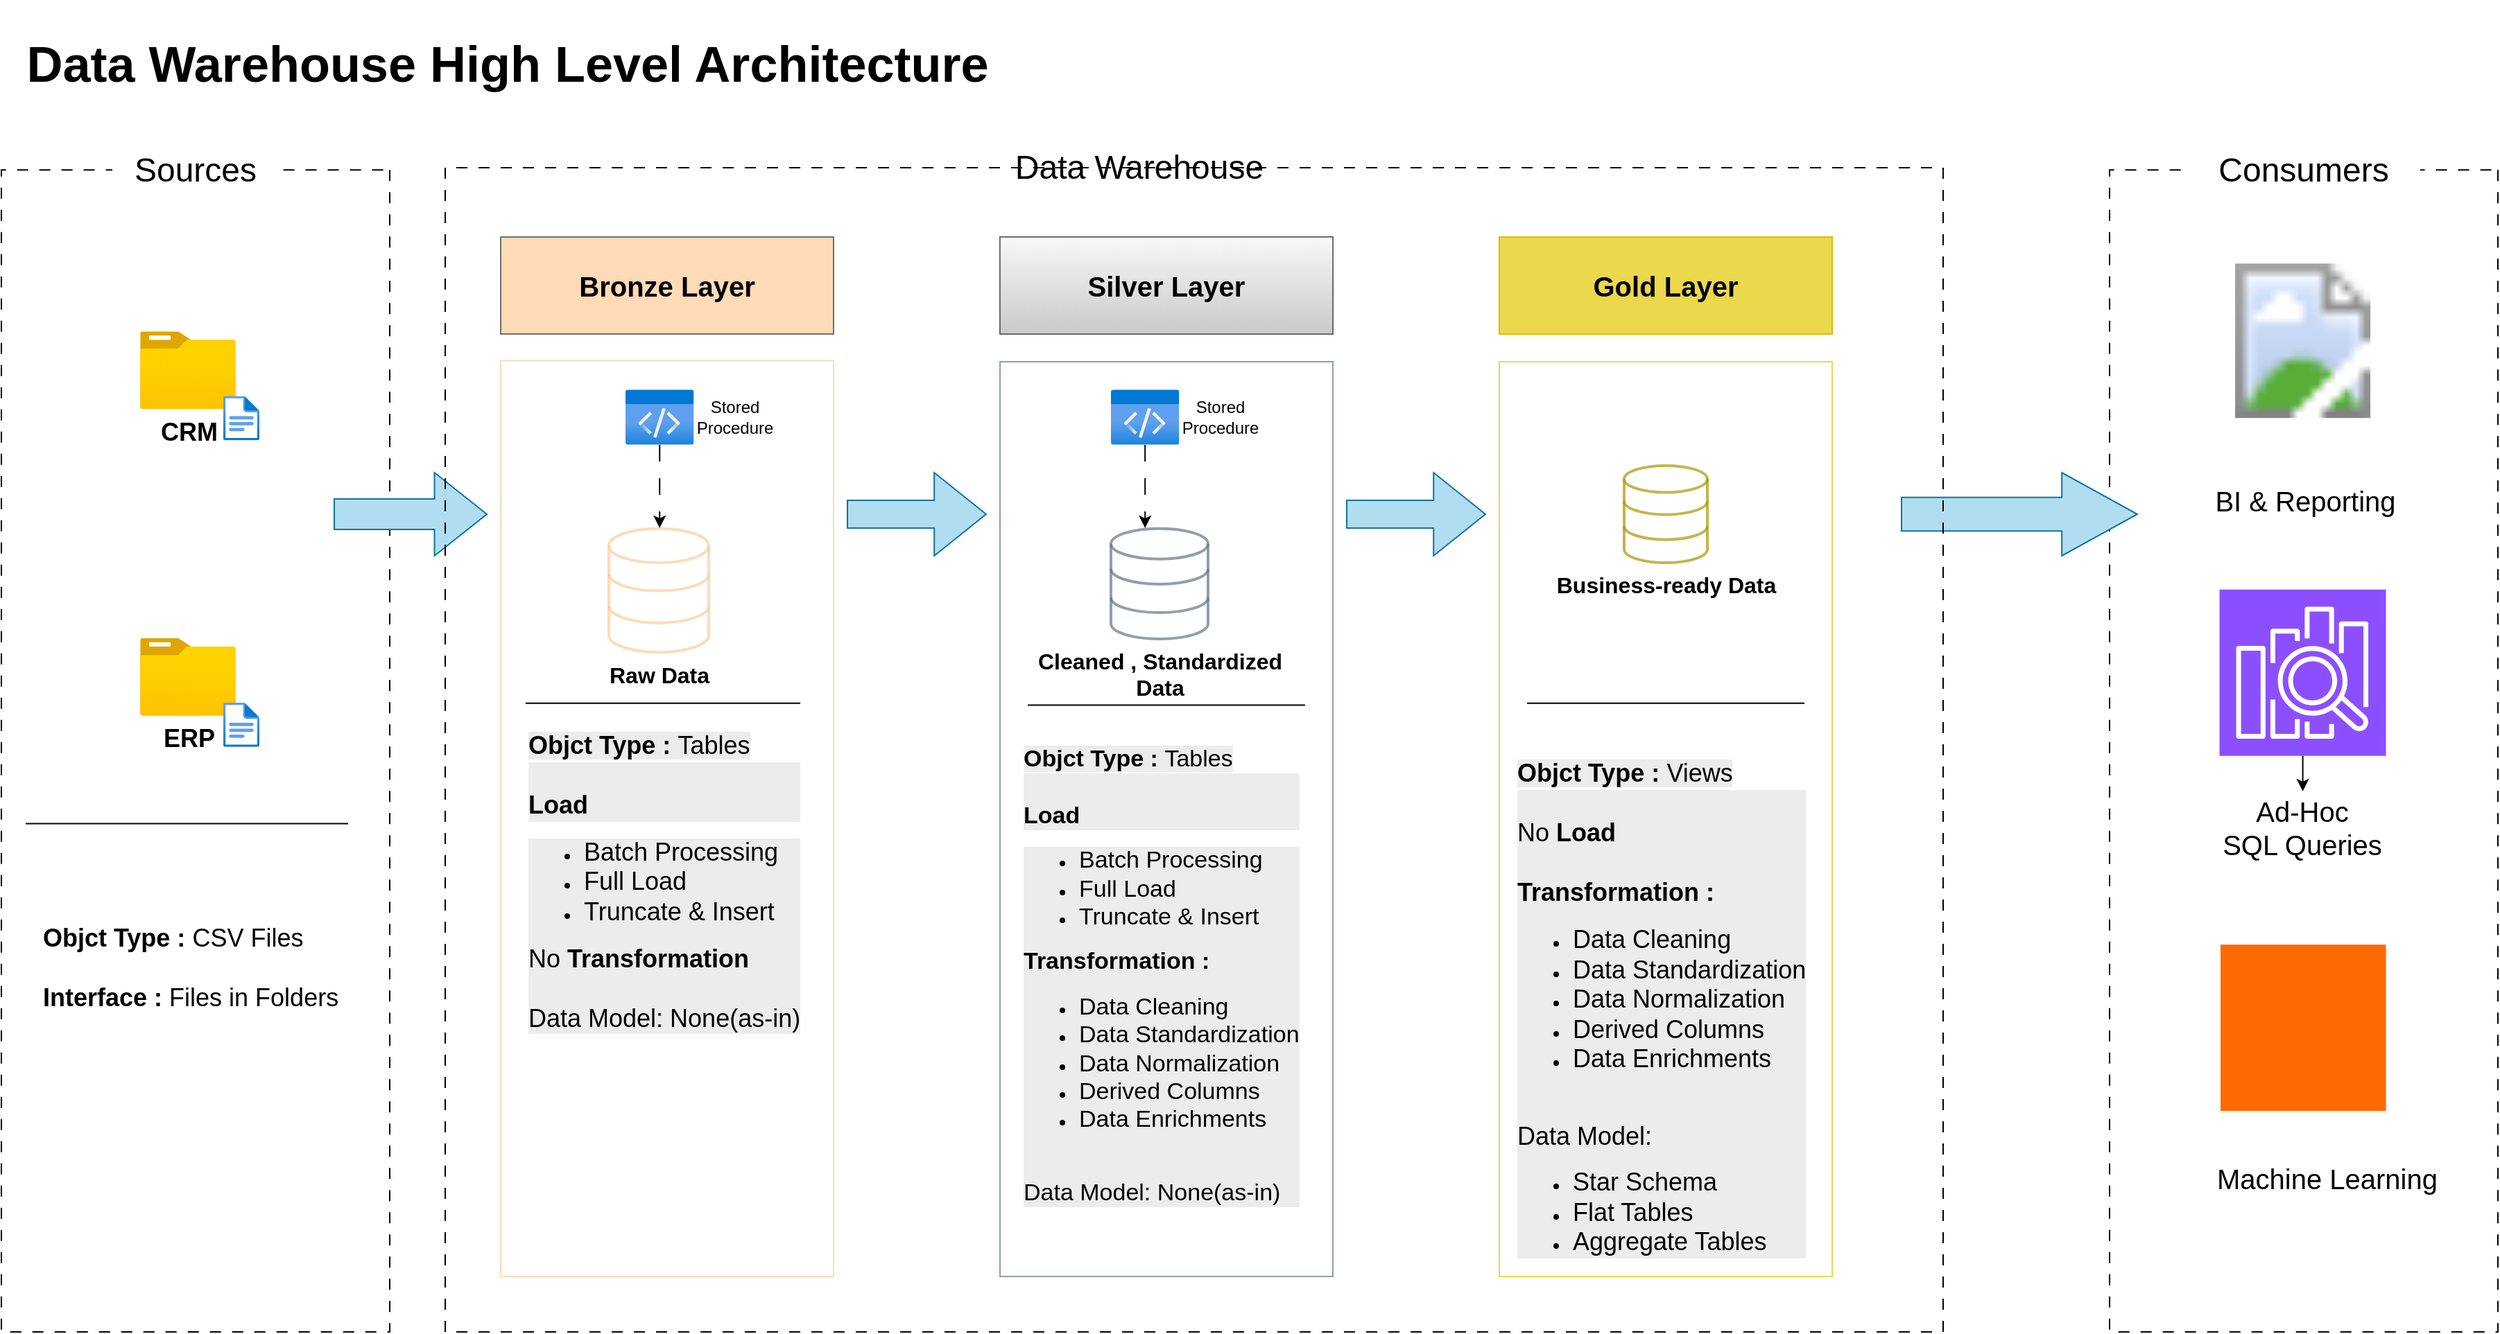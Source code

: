 <mxfile version="28.1.2">
  <diagram name="Page-1" id="oHV7pPJLthD0lcwlKdYg">
    <mxGraphModel dx="3526" dy="5168" grid="1" gridSize="10" guides="1" tooltips="1" connect="1" arrows="1" fold="1" page="1" pageScale="1" pageWidth="850" pageHeight="1100" math="0" shadow="0">
      <root>
        <mxCell id="0" />
        <mxCell id="1" parent="0" />
        <mxCell id="YCqD-SZ8sVE3hZoCr7oi-2" value="&lt;h1&gt;Data Warehouse High Level Architecture&lt;/h1&gt;" style="text;html=1;align=center;verticalAlign=middle;whiteSpace=wrap;rounded=0;fontSize=18;labelBackgroundColor=none;" parent="1" vertex="1">
          <mxGeometry x="-800" y="-2170" width="730" height="30" as="geometry" />
        </mxCell>
        <mxCell id="YCqD-SZ8sVE3hZoCr7oi-8" value="&lt;font style=&quot;font-size: 24px;&quot;&gt;Data Warehouse&lt;/font&gt;" style="rounded=0;whiteSpace=wrap;html=1;labelBackgroundColor=none;fillColor=default;strokeColor=none;" parent="1" vertex="1">
          <mxGeometry x="-82.5" y="-2110" width="205" height="60" as="geometry" />
        </mxCell>
        <mxCell id="LmErtc8rB7cBHnzgUZRH-41" value="" style="group" vertex="1" connectable="0" parent="1">
          <mxGeometry x="-800" y="-2090" width="1800" height="850" as="geometry" />
        </mxCell>
        <mxCell id="LmErtc8rB7cBHnzgUZRH-10" value="" style="group;movable=0;resizable=0;rotatable=0;deletable=0;editable=0;locked=1;connectable=0;" vertex="1" connectable="0" parent="LmErtc8rB7cBHnzgUZRH-41">
          <mxGeometry x="1520" width="280" height="850" as="geometry" />
        </mxCell>
        <mxCell id="YCqD-SZ8sVE3hZoCr7oi-9" value="" style="rounded=0;whiteSpace=wrap;html=1;direction=south;fillColor=none;dashed=1;dashPattern=8 8;labelBackgroundColor=none;movable=0;resizable=0;rotatable=0;deletable=0;editable=0;locked=1;connectable=0;" parent="LmErtc8rB7cBHnzgUZRH-10" vertex="1">
          <mxGeometry y="11.644" width="280" height="838.356" as="geometry" />
        </mxCell>
        <mxCell id="YCqD-SZ8sVE3hZoCr7oi-10" value="&lt;font style=&quot;font-size: 24px;&quot;&gt;Consumers&lt;/font&gt;" style="rounded=0;whiteSpace=wrap;html=1;labelBackgroundColor=none;fillColor=default;strokeColor=none;movable=0;resizable=0;rotatable=0;deletable=0;editable=0;locked=1;connectable=0;" parent="LmErtc8rB7cBHnzgUZRH-10" vertex="1">
          <mxGeometry x="56" width="168" height="23.288" as="geometry" />
        </mxCell>
        <mxCell id="LmErtc8rB7cBHnzgUZRH-16" value="" style="image;aspect=fixed;html=1;points=[];align=center;fontSize=12;image=img/lib/azure2/power_platform/PowerBI.svg;movable=0;resizable=0;rotatable=0;deletable=0;editable=0;locked=1;connectable=0;" vertex="1" parent="LmErtc8rB7cBHnzgUZRH-10">
          <mxGeometry x="90.53" y="69.863" width="97.5" height="130" as="geometry" />
        </mxCell>
        <mxCell id="LmErtc8rB7cBHnzgUZRH-29" value="" style="edgeStyle=orthogonalEdgeStyle;rounded=0;orthogonalLoop=1;jettySize=auto;html=1;movable=0;resizable=0;rotatable=0;deletable=0;editable=0;locked=1;connectable=0;" edge="1" parent="LmErtc8rB7cBHnzgUZRH-10" source="LmErtc8rB7cBHnzgUZRH-17" target="LmErtc8rB7cBHnzgUZRH-27">
          <mxGeometry relative="1" as="geometry" />
        </mxCell>
        <mxCell id="LmErtc8rB7cBHnzgUZRH-17" value="" style="sketch=0;points=[[0,0,0],[0.25,0,0],[0.5,0,0],[0.75,0,0],[1,0,0],[0,1,0],[0.25,1,0],[0.5,1,0],[0.75,1,0],[1,1,0],[0,0.25,0],[0,0.5,0],[0,0.75,0],[1,0.25,0],[1,0.5,0],[1,0.75,0]];outlineConnect=0;fontColor=#232F3E;fillColor=#8C4FFF;strokeColor=#ffffff;dashed=0;verticalLabelPosition=bottom;verticalAlign=top;align=center;html=1;fontSize=12;fontStyle=0;aspect=fixed;shape=mxgraph.aws4.resourceIcon;resIcon=mxgraph.aws4.elasticsearch_service;movable=0;resizable=0;rotatable=0;deletable=0;editable=0;locked=1;connectable=0;" vertex="1" parent="LmErtc8rB7cBHnzgUZRH-10">
          <mxGeometry x="79.28" y="314.384" width="120" height="120" as="geometry" />
        </mxCell>
        <mxCell id="LmErtc8rB7cBHnzgUZRH-18" value="" style="points=[];aspect=fixed;html=1;align=center;shadow=0;dashed=0;fillColor=#FF6A00;strokeColor=none;shape=mxgraph.alibaba_cloud.machine_learning;movable=0;resizable=0;rotatable=0;deletable=0;editable=0;locked=1;connectable=0;" vertex="1" parent="LmErtc8rB7cBHnzgUZRH-10">
          <mxGeometry x="80" y="570.548" width="119.28" height="120" as="geometry" />
        </mxCell>
        <mxCell id="LmErtc8rB7cBHnzgUZRH-19" value="&lt;font style=&quot;font-size: 20px;&quot;&gt;BI &amp;amp; Reporting&amp;nbsp;&lt;/font&gt;" style="text;html=1;align=center;verticalAlign=middle;whiteSpace=wrap;rounded=0;movable=0;resizable=0;rotatable=0;deletable=0;editable=0;locked=1;connectable=0;" vertex="1" parent="LmErtc8rB7cBHnzgUZRH-10">
          <mxGeometry x="64" y="232.877" width="160" height="34.932" as="geometry" />
        </mxCell>
        <mxCell id="LmErtc8rB7cBHnzgUZRH-27" value="&lt;font style=&quot;font-size: 20px;&quot;&gt;Ad-Hoc&lt;/font&gt;&lt;div&gt;&lt;font style=&quot;font-size: 20px;&quot;&gt;SQL Queries&lt;/font&gt;&lt;/div&gt;" style="text;html=1;align=center;verticalAlign=middle;whiteSpace=wrap;rounded=0;movable=0;resizable=0;rotatable=0;deletable=0;editable=0;locked=1;connectable=0;" vertex="1" parent="LmErtc8rB7cBHnzgUZRH-10">
          <mxGeometry x="59.28" y="459.932" width="160" height="52.397" as="geometry" />
        </mxCell>
        <mxCell id="LmErtc8rB7cBHnzgUZRH-28" value="&lt;font style=&quot;font-size: 20px;&quot;&gt;Machine Learning&lt;/font&gt;" style="text;html=1;align=center;verticalAlign=middle;whiteSpace=wrap;rounded=0;movable=0;resizable=0;rotatable=0;deletable=0;editable=0;locked=1;connectable=0;" vertex="1" parent="LmErtc8rB7cBHnzgUZRH-10">
          <mxGeometry x="64" y="721.918" width="186" height="34.932" as="geometry" />
        </mxCell>
        <mxCell id="LmErtc8rB7cBHnzgUZRH-11" value="" style="group;movable=1;resizable=1;rotatable=1;deletable=1;editable=1;locked=0;connectable=1;" vertex="1" connectable="0" parent="LmErtc8rB7cBHnzgUZRH-41">
          <mxGeometry width="280" height="850" as="geometry" />
        </mxCell>
        <mxCell id="YCqD-SZ8sVE3hZoCr7oi-4" value="" style="rounded=0;whiteSpace=wrap;html=1;direction=south;fillColor=none;dashed=1;dashPattern=8 8;labelBackgroundColor=none;glass=0;movable=0;resizable=0;rotatable=0;deletable=0;editable=0;locked=1;connectable=0;" parent="LmErtc8rB7cBHnzgUZRH-11" vertex="1">
          <mxGeometry y="11.644" width="280" height="838.356" as="geometry" />
        </mxCell>
        <mxCell id="YCqD-SZ8sVE3hZoCr7oi-5" value="&lt;font style=&quot;font-size: 24px;&quot;&gt;Sources&lt;/font&gt;" style="rounded=0;whiteSpace=wrap;html=1;labelBackgroundColor=none;fillColor=default;strokeColor=none;" parent="LmErtc8rB7cBHnzgUZRH-11" vertex="1">
          <mxGeometry x="80" width="120" height="23.288" as="geometry" />
        </mxCell>
        <mxCell id="YCqD-SZ8sVE3hZoCr7oi-28" value="" style="group" parent="LmErtc8rB7cBHnzgUZRH-11" vertex="1" connectable="0">
          <mxGeometry x="100" y="128.082" width="73" height="83.882" as="geometry" />
        </mxCell>
        <mxCell id="YCqD-SZ8sVE3hZoCr7oi-26" value="&lt;b&gt;&lt;font style=&quot;font-size: 18px;&quot;&gt;CRM&lt;/font&gt;&lt;/b&gt;" style="image;aspect=fixed;html=1;points=[];align=center;fontSize=12;image=img/lib/azure2/general/Folder_Blank.svg;" parent="YCqD-SZ8sVE3hZoCr7oi-28" vertex="1">
          <mxGeometry width="69" height="56.0" as="geometry" />
        </mxCell>
        <mxCell id="YCqD-SZ8sVE3hZoCr7oi-27" value="" style="image;aspect=fixed;html=1;points=[];align=center;fontSize=12;image=img/lib/azure2/general/File.svg;" parent="YCqD-SZ8sVE3hZoCr7oi-28" vertex="1">
          <mxGeometry x="60" y="46.575" width="26" height="32.04" as="geometry" />
        </mxCell>
        <mxCell id="YCqD-SZ8sVE3hZoCr7oi-31" value="" style="group" parent="LmErtc8rB7cBHnzgUZRH-11" vertex="1" connectable="0">
          <mxGeometry x="100" y="349.315" width="73" height="83.882" as="geometry" />
        </mxCell>
        <mxCell id="YCqD-SZ8sVE3hZoCr7oi-32" value="&lt;b&gt;&lt;font style=&quot;font-size: 18px;&quot;&gt;ERP&lt;/font&gt;&lt;/b&gt;" style="image;aspect=fixed;html=1;points=[];align=center;fontSize=12;image=img/lib/azure2/general/Folder_Blank.svg;" parent="YCqD-SZ8sVE3hZoCr7oi-31" vertex="1">
          <mxGeometry width="69" height="56.0" as="geometry" />
        </mxCell>
        <mxCell id="YCqD-SZ8sVE3hZoCr7oi-33" value="" style="image;aspect=fixed;html=1;points=[];align=center;fontSize=12;image=img/lib/azure2/general/File.svg;" parent="YCqD-SZ8sVE3hZoCr7oi-31" vertex="1">
          <mxGeometry x="60" y="46.575" width="26" height="32.04" as="geometry" />
        </mxCell>
        <mxCell id="YCqD-SZ8sVE3hZoCr7oi-37" value="&lt;font style=&quot;font-size: 18px;&quot;&gt;&lt;b style=&quot;&quot;&gt;Objct Type :&lt;/b&gt;&amp;nbsp;CSV Files&lt;/font&gt;&lt;div&gt;&lt;font style=&quot;font-size: 18px;&quot;&gt;&lt;br&gt;&lt;/font&gt;&lt;/div&gt;&lt;div&gt;&lt;font style=&quot;font-size: 18px;&quot;&gt;&lt;b style=&quot;&quot;&gt;Interface :&lt;/b&gt;&amp;nbsp;Files in Folders&lt;/font&gt;&lt;/div&gt;" style="text;html=1;align=left;verticalAlign=middle;whiteSpace=wrap;rounded=0;" parent="LmErtc8rB7cBHnzgUZRH-11" vertex="1">
          <mxGeometry x="27.5" y="523.973" width="225" height="128.082" as="geometry" />
        </mxCell>
        <mxCell id="YCqD-SZ8sVE3hZoCr7oi-61" value="" style="line;strokeWidth=1;rotatable=0;dashed=0;labelPosition=right;align=left;verticalAlign=middle;spacingTop=0;spacingLeft=6;points=[];portConstraint=eastwest;" parent="LmErtc8rB7cBHnzgUZRH-11" vertex="1">
          <mxGeometry x="17.5" y="477.397" width="232.5" height="11.644" as="geometry" />
        </mxCell>
        <mxCell id="LmErtc8rB7cBHnzgUZRH-13" value="" style="shape=singleArrow;whiteSpace=wrap;html=1;fillColor=#b1ddf0;strokeColor=#10739e;arrowWidth=0.403;arrowSize=0.32;" vertex="1" parent="LmErtc8rB7cBHnzgUZRH-41">
          <mxGeometry x="1370" y="230" width="170" height="60" as="geometry" />
        </mxCell>
        <mxCell id="YCqD-SZ8sVE3hZoCr7oi-54" value="" style="shape=singleArrow;whiteSpace=wrap;html=1;fillColor=#b1ddf0;strokeColor=#10739e;arrowWidth=0.367;arrowSize=0.343;" parent="LmErtc8rB7cBHnzgUZRH-41" vertex="1">
          <mxGeometry x="240" y="230" width="110" height="60" as="geometry" />
        </mxCell>
        <mxCell id="LmErtc8rB7cBHnzgUZRH-40" value="" style="group;movable=0;resizable=0;rotatable=0;deletable=0;editable=0;locked=1;connectable=0;" vertex="1" connectable="0" parent="LmErtc8rB7cBHnzgUZRH-41">
          <mxGeometry x="320" y="10" width="1080" height="840" as="geometry" />
        </mxCell>
        <mxCell id="YCqD-SZ8sVE3hZoCr7oi-7" value="" style="rounded=0;whiteSpace=wrap;html=1;direction=south;fillColor=none;dashed=1;dashPattern=8 8;labelBackgroundColor=none;" parent="LmErtc8rB7cBHnzgUZRH-40" vertex="1">
          <mxGeometry width="1080" height="840" as="geometry" />
        </mxCell>
        <mxCell id="YCqD-SZ8sVE3hZoCr7oi-13" value="" style="rounded=0;whiteSpace=wrap;html=1;fillColor=none;strokeColor=#FFCC99;opacity=70;" parent="LmErtc8rB7cBHnzgUZRH-40" vertex="1">
          <mxGeometry x="40" y="139.22" width="240" height="660.78" as="geometry" />
        </mxCell>
        <mxCell id="YCqD-SZ8sVE3hZoCr7oi-25" value="" style="rounded=0;whiteSpace=wrap;html=1;fillColor=none;strokeColor=#647687;opacity=70;" parent="LmErtc8rB7cBHnzgUZRH-40" vertex="1">
          <mxGeometry x="400" y="140" width="240" height="660" as="geometry" />
        </mxCell>
        <mxCell id="YCqD-SZ8sVE3hZoCr7oi-20" value="" style="group;fillColor=none;fontColor=#000000;strokeColor=#B09500;container=0;" parent="LmErtc8rB7cBHnzgUZRH-40" vertex="1" connectable="0">
          <mxGeometry x="760" y="50" width="240" height="70" as="geometry" />
        </mxCell>
        <mxCell id="YCqD-SZ8sVE3hZoCr7oi-23" value="" style="group;fillColor=none;fontColor=#ffffff;strokeColor=#314354;container=0;" parent="LmErtc8rB7cBHnzgUZRH-40" vertex="1" connectable="0">
          <mxGeometry x="400" y="50" width="240" height="70" as="geometry" />
        </mxCell>
        <mxCell id="YCqD-SZ8sVE3hZoCr7oi-21" value="&lt;font style=&quot;font-size: 20px;&quot;&gt;&lt;b&gt;Gold Layer&lt;/b&gt;&lt;/font&gt;" style="rounded=0;whiteSpace=wrap;html=1;fillColor=#E3C800;strokeColor=#E3C800;opacity=70;fontColor=#000000;" parent="LmErtc8rB7cBHnzgUZRH-40" vertex="1">
          <mxGeometry x="760" y="50" width="240" height="70" as="geometry" />
        </mxCell>
        <mxCell id="YCqD-SZ8sVE3hZoCr7oi-22" value="" style="rounded=0;whiteSpace=wrap;html=1;fillColor=none;strokeColor=#E3C800;opacity=70;" parent="LmErtc8rB7cBHnzgUZRH-40" vertex="1">
          <mxGeometry x="760" y="140" width="240" height="660" as="geometry" />
        </mxCell>
        <mxCell id="YCqD-SZ8sVE3hZoCr7oi-39" value="&lt;b&gt;&lt;font style=&quot;font-size: 16px;&quot;&gt;Business-ready Data&lt;/font&gt;&lt;/b&gt;" style="html=1;verticalLabelPosition=bottom;align=center;labelBackgroundColor=#ffffff;verticalAlign=top;strokeWidth=2;strokeColor=#B09500;shadow=0;dashed=0;shape=mxgraph.ios7.icons.data;opacity=70;fillColor=none;fontColor=#000000;" parent="LmErtc8rB7cBHnzgUZRH-40" vertex="1">
          <mxGeometry x="850" y="215" width="60" height="70" as="geometry" />
        </mxCell>
        <mxCell id="YCqD-SZ8sVE3hZoCr7oi-40" value="&lt;b&gt;&lt;font style=&quot;font-size: 16px;&quot;&gt;Cleaned , Standardized&lt;/font&gt;&lt;/b&gt;&lt;div&gt;&lt;b&gt;&lt;font style=&quot;font-size: 16px;&quot;&gt;Data&lt;/font&gt;&lt;/b&gt;&lt;/div&gt;" style="html=1;verticalLabelPosition=bottom;align=center;labelBackgroundColor=#ffffff;verticalAlign=top;strokeWidth=2;strokeColor=#647687;shadow=0;dashed=0;shape=mxgraph.ios7.icons.data;opacity=70;" parent="LmErtc8rB7cBHnzgUZRH-40" vertex="1">
          <mxGeometry x="480" y="260.39" width="70" height="79.61" as="geometry" />
        </mxCell>
        <mxCell id="YCqD-SZ8sVE3hZoCr7oi-56" value="" style="shape=singleArrow;whiteSpace=wrap;html=1;fillColor=#b1ddf0;strokeColor=#10739e;arrowWidth=0.332;arrowSize=0.374;" parent="LmErtc8rB7cBHnzgUZRH-40" vertex="1">
          <mxGeometry x="650" y="220" width="100" height="60" as="geometry" />
        </mxCell>
        <mxCell id="YCqD-SZ8sVE3hZoCr7oi-63" value="" style="line;strokeWidth=1;rotatable=0;dashed=0;labelPosition=right;align=left;verticalAlign=middle;spacingTop=0;spacingLeft=6;points=[];portConstraint=eastwest;" parent="LmErtc8rB7cBHnzgUZRH-40" vertex="1">
          <mxGeometry x="420" y="382.74" width="200" height="10" as="geometry" />
        </mxCell>
        <mxCell id="LmErtc8rB7cBHnzgUZRH-1" value="" style="line;strokeWidth=1;rotatable=0;dashed=0;labelPosition=right;align=left;verticalAlign=middle;spacingTop=0;spacingLeft=6;points=[];portConstraint=eastwest;" vertex="1" parent="LmErtc8rB7cBHnzgUZRH-40">
          <mxGeometry x="780" y="381.37" width="200" height="10" as="geometry" />
        </mxCell>
        <mxCell id="LmErtc8rB7cBHnzgUZRH-5" value="&lt;font style=&quot;font-size: 17px;&quot;&gt;&lt;b style=&quot;forced-color-adjust: none; color: rgb(0, 0, 0); font-family: Helvetica; font-style: normal; font-variant-ligatures: normal; font-variant-caps: normal; letter-spacing: normal; orphans: 2; text-align: left; text-indent: 0px; text-transform: none; widows: 2; word-spacing: 0px; -webkit-text-stroke-width: 0px; white-space: normal; background-color: rgb(236, 236, 236); text-decoration-thickness: initial; text-decoration-style: initial; text-decoration-color: initial;&quot;&gt;Objct Type :&lt;/b&gt;&lt;span style=&quot;color: rgb(0, 0, 0); font-family: Helvetica; font-style: normal; font-variant-ligatures: normal; font-variant-caps: normal; font-weight: 400; letter-spacing: normal; orphans: 2; text-align: left; text-indent: 0px; text-transform: none; widows: 2; word-spacing: 0px; -webkit-text-stroke-width: 0px; white-space: normal; background-color: rgb(236, 236, 236); text-decoration-thickness: initial; text-decoration-style: initial; text-decoration-color: initial; float: none; display: inline !important;&quot;&gt;&lt;span&gt;&amp;nbsp;&lt;/span&gt;Tables&lt;/span&gt;&lt;/font&gt;&lt;div style=&quot;forced-color-adjust: none; color: rgb(0, 0, 0); font-family: Helvetica; font-style: normal; font-variant-ligatures: normal; font-variant-caps: normal; font-weight: 400; letter-spacing: normal; orphans: 2; text-align: left; text-indent: 0px; text-transform: none; widows: 2; word-spacing: 0px; -webkit-text-stroke-width: 0px; white-space: normal; background-color: rgb(236, 236, 236); text-decoration-thickness: initial; text-decoration-style: initial; text-decoration-color: initial;&quot;&gt;&lt;font style=&quot;font-size: 17px;&quot;&gt;&lt;br style=&quot;forced-color-adjust: none;&quot;&gt;&lt;/font&gt;&lt;/div&gt;&lt;div style=&quot;forced-color-adjust: none; color: rgb(0, 0, 0); font-family: Helvetica; font-style: normal; font-variant-ligatures: normal; font-variant-caps: normal; letter-spacing: normal; orphans: 2; text-align: left; text-indent: 0px; text-transform: none; widows: 2; word-spacing: 0px; -webkit-text-stroke-width: 0px; white-space: normal; background-color: rgb(236, 236, 236); text-decoration-thickness: initial; text-decoration-style: initial; text-decoration-color: initial;&quot;&gt;&lt;b&gt;&lt;font style=&quot;font-size: 17px;&quot;&gt;Load&lt;/font&gt;&lt;/b&gt;&lt;/div&gt;&lt;div style=&quot;forced-color-adjust: none; color: rgb(0, 0, 0); font-family: Helvetica; font-style: normal; font-variant-ligatures: normal; font-variant-caps: normal; letter-spacing: normal; orphans: 2; text-align: left; text-indent: 0px; text-transform: none; widows: 2; word-spacing: 0px; -webkit-text-stroke-width: 0px; white-space: normal; background-color: rgb(236, 236, 236); text-decoration-thickness: initial; text-decoration-style: initial; text-decoration-color: initial;&quot;&gt;&lt;ul style=&quot;&quot;&gt;&lt;li style=&quot;&quot;&gt;&lt;font style=&quot;font-size: 17px;&quot;&gt;Batch Processing&lt;/font&gt;&lt;/li&gt;&lt;li style=&quot;&quot;&gt;&lt;font style=&quot;font-size: 17px;&quot;&gt;Full Load&lt;/font&gt;&lt;/li&gt;&lt;li style=&quot;&quot;&gt;&lt;font style=&quot;font-size: 17px;&quot;&gt;Truncate &amp;amp; Insert&lt;/font&gt;&lt;/li&gt;&lt;/ul&gt;&lt;div&gt;&lt;b&gt;&lt;font style=&quot;font-size: 17px;&quot;&gt;Transformation :&lt;/font&gt;&lt;/b&gt;&lt;/div&gt;&lt;div&gt;&lt;ul&gt;&lt;li&gt;&lt;font style=&quot;font-size: 17px;&quot;&gt;Data Cleaning&lt;/font&gt;&lt;/li&gt;&lt;li&gt;&lt;font style=&quot;font-size: 17px;&quot;&gt;Data Standardization&lt;/font&gt;&lt;/li&gt;&lt;li&gt;&lt;font style=&quot;font-size: 17px;&quot;&gt;Data Normalization&lt;/font&gt;&lt;/li&gt;&lt;li&gt;&lt;font style=&quot;font-size: 17px;&quot;&gt;Derived Columns&lt;/font&gt;&lt;/li&gt;&lt;li&gt;&lt;font style=&quot;font-size: 17px;&quot;&gt;Data Enrichments&lt;/font&gt;&lt;/li&gt;&lt;/ul&gt;&lt;/div&gt;&lt;div&gt;&lt;font style=&quot;font-size: 17px;&quot;&gt;&lt;br&gt;&lt;/font&gt;&lt;/div&gt;&lt;div&gt;&lt;font style=&quot;font-size: 17px;&quot;&gt;Data Model: None(as-in)&lt;/font&gt;&lt;/div&gt;&lt;/div&gt;" style="text;whiteSpace=wrap;html=1;" vertex="1" parent="LmErtc8rB7cBHnzgUZRH-40">
          <mxGeometry x="415" y="410" width="210" height="380" as="geometry" />
        </mxCell>
        <mxCell id="LmErtc8rB7cBHnzgUZRH-6" value="&lt;font style=&quot;font-size: 18px;&quot;&gt;&lt;b style=&quot;forced-color-adjust: none; color: rgb(0, 0, 0); font-family: Helvetica; font-style: normal; font-variant-ligatures: normal; font-variant-caps: normal; letter-spacing: normal; orphans: 2; text-align: left; text-indent: 0px; text-transform: none; widows: 2; word-spacing: 0px; -webkit-text-stroke-width: 0px; white-space: normal; background-color: rgb(236, 236, 236); text-decoration-thickness: initial; text-decoration-style: initial; text-decoration-color: initial;&quot;&gt;Objct Type :&lt;/b&gt;&lt;span style=&quot;color: rgb(0, 0, 0); font-family: Helvetica; font-style: normal; font-variant-ligatures: normal; font-variant-caps: normal; font-weight: 400; letter-spacing: normal; orphans: 2; text-align: left; text-indent: 0px; text-transform: none; widows: 2; word-spacing: 0px; -webkit-text-stroke-width: 0px; white-space: normal; background-color: rgb(236, 236, 236); text-decoration-thickness: initial; text-decoration-style: initial; text-decoration-color: initial; float: none; display: inline !important;&quot;&gt;&lt;span&gt;&amp;nbsp;&lt;/span&gt;Views&lt;/span&gt;&lt;/font&gt;&lt;div style=&quot;forced-color-adjust: none; color: rgb(0, 0, 0); font-family: Helvetica; font-style: normal; font-variant-ligatures: normal; font-variant-caps: normal; font-weight: 400; letter-spacing: normal; orphans: 2; text-align: left; text-indent: 0px; text-transform: none; widows: 2; word-spacing: 0px; -webkit-text-stroke-width: 0px; white-space: normal; background-color: rgb(236, 236, 236); text-decoration-thickness: initial; text-decoration-style: initial; text-decoration-color: initial;&quot;&gt;&lt;font style=&quot;font-size: 18px;&quot;&gt;&lt;br style=&quot;forced-color-adjust: none;&quot;&gt;&lt;/font&gt;&lt;/div&gt;&lt;div style=&quot;forced-color-adjust: none; color: rgb(0, 0, 0); font-family: Helvetica; font-style: normal; font-variant-ligatures: normal; font-variant-caps: normal; letter-spacing: normal; orphans: 2; text-align: left; text-indent: 0px; text-transform: none; widows: 2; word-spacing: 0px; -webkit-text-stroke-width: 0px; white-space: normal; background-color: rgb(236, 236, 236); text-decoration-thickness: initial; text-decoration-style: initial; text-decoration-color: initial;&quot;&gt;&lt;font style=&quot;font-size: 18px;&quot;&gt;No&lt;b&gt; Load&lt;/b&gt;&lt;/font&gt;&lt;/div&gt;&lt;div style=&quot;forced-color-adjust: none; color: rgb(0, 0, 0); font-family: Helvetica; font-style: normal; font-variant-ligatures: normal; font-variant-caps: normal; letter-spacing: normal; orphans: 2; text-align: left; text-indent: 0px; text-transform: none; widows: 2; word-spacing: 0px; -webkit-text-stroke-width: 0px; white-space: normal; background-color: rgb(236, 236, 236); text-decoration-thickness: initial; text-decoration-style: initial; text-decoration-color: initial;&quot;&gt;&lt;font style=&quot;font-size: 18px;&quot;&gt;&lt;b&gt;&lt;br&gt;&lt;/b&gt;&lt;/font&gt;&lt;/div&gt;&lt;div style=&quot;forced-color-adjust: none; color: rgb(0, 0, 0); font-family: Helvetica; font-style: normal; font-variant-ligatures: normal; font-variant-caps: normal; letter-spacing: normal; orphans: 2; text-align: left; text-indent: 0px; text-transform: none; widows: 2; word-spacing: 0px; -webkit-text-stroke-width: 0px; white-space: normal; background-color: rgb(236, 236, 236); text-decoration-thickness: initial; text-decoration-style: initial; text-decoration-color: initial;&quot;&gt;&lt;div&gt;&lt;b&gt;&lt;font style=&quot;font-size: 18px;&quot;&gt;Transformation :&lt;/font&gt;&lt;/b&gt;&lt;/div&gt;&lt;div&gt;&lt;ul&gt;&lt;li&gt;&lt;font style=&quot;font-size: 18px;&quot;&gt;Data Cleaning&lt;/font&gt;&lt;/li&gt;&lt;li&gt;&lt;font style=&quot;font-size: 18px;&quot;&gt;Data Standardization&lt;/font&gt;&lt;/li&gt;&lt;li&gt;&lt;font style=&quot;font-size: 18px;&quot;&gt;Data Normalization&lt;/font&gt;&lt;/li&gt;&lt;li&gt;&lt;font style=&quot;font-size: 18px;&quot;&gt;Derived Columns&lt;/font&gt;&lt;/li&gt;&lt;li&gt;&lt;font style=&quot;font-size: 18px;&quot;&gt;Data Enrichments&lt;/font&gt;&lt;/li&gt;&lt;/ul&gt;&lt;/div&gt;&lt;div&gt;&lt;font style=&quot;font-size: 18px;&quot;&gt;&lt;br&gt;&lt;/font&gt;&lt;/div&gt;&lt;div&gt;&lt;font style=&quot;font-size: 18px;&quot;&gt;Data Model:&amp;nbsp;&lt;/font&gt;&lt;/div&gt;&lt;div&gt;&lt;ul&gt;&lt;li&gt;&lt;font style=&quot;font-size: 18px;&quot;&gt;Star Schema&lt;/font&gt;&lt;/li&gt;&lt;li&gt;&lt;font style=&quot;font-size: 18px;&quot;&gt;Flat Tables&lt;/font&gt;&lt;/li&gt;&lt;li&gt;&lt;font style=&quot;font-size: 18px;&quot;&gt;Aggregate Tables&lt;/font&gt;&lt;/li&gt;&lt;/ul&gt;&lt;/div&gt;&lt;/div&gt;" style="text;whiteSpace=wrap;html=1;" vertex="1" parent="LmErtc8rB7cBHnzgUZRH-40">
          <mxGeometry x="771.25" y="420" width="217.5" height="360" as="geometry" />
        </mxCell>
        <mxCell id="LmErtc8rB7cBHnzgUZRH-8" value="&lt;font style=&quot;font-size: 20px;&quot;&gt;&lt;b&gt;Silver Layer&lt;/b&gt;&lt;/font&gt;" style="rounded=0;whiteSpace=wrap;html=1;fillColor=#f5f5f5;strokeColor=#666666;opacity=70;gradientColor=#b3b3b3;" vertex="1" parent="LmErtc8rB7cBHnzgUZRH-40">
          <mxGeometry x="400" y="50" width="240" height="70" as="geometry" />
        </mxCell>
        <mxCell id="YCqD-SZ8sVE3hZoCr7oi-12" value="&lt;font style=&quot;font-size: 20px;&quot;&gt;&lt;b&gt;Bronze Layer&lt;/b&gt;&lt;/font&gt;" style="rounded=0;whiteSpace=wrap;html=1;fillColor=#FFCC99;strokeColor=#36393D;opacity=70;" parent="LmErtc8rB7cBHnzgUZRH-40" vertex="1">
          <mxGeometry x="40" y="50" width="240" height="70" as="geometry" />
        </mxCell>
        <mxCell id="YCqD-SZ8sVE3hZoCr7oi-38" value="&lt;font style=&quot;color: rgb(0, 0, 0); font-size: 16px;&quot;&gt;&lt;b style=&quot;background-color: rgb(255, 255, 255);&quot;&gt;Raw Data&lt;/b&gt;&lt;/font&gt;" style="html=1;verticalLabelPosition=bottom;align=center;labelBackgroundColor=#ffffff;verticalAlign=top;strokeWidth=2;strokeColor=#FFCC99;shadow=0;dashed=0;shape=mxgraph.ios7.icons.data;opacity=70;" parent="LmErtc8rB7cBHnzgUZRH-40" vertex="1">
          <mxGeometry x="118" y="260.391" width="72" height="89.216" as="geometry" />
        </mxCell>
        <mxCell id="YCqD-SZ8sVE3hZoCr7oi-62" value="" style="line;strokeWidth=1;rotatable=0;dashed=0;labelPosition=right;align=left;verticalAlign=middle;spacingTop=0;spacingLeft=6;points=[];portConstraint=eastwest;" parent="LmErtc8rB7cBHnzgUZRH-40" vertex="1">
          <mxGeometry x="58" y="380" width="198" height="12.74" as="geometry" />
        </mxCell>
        <mxCell id="LmErtc8rB7cBHnzgUZRH-4" value="&lt;font style=&quot;font-size: 18px;&quot;&gt;&lt;b style=&quot;forced-color-adjust: none; color: rgb(0, 0, 0); font-family: Helvetica; font-style: normal; font-variant-ligatures: normal; font-variant-caps: normal; letter-spacing: normal; orphans: 2; text-align: left; text-indent: 0px; text-transform: none; widows: 2; word-spacing: 0px; -webkit-text-stroke-width: 0px; white-space: normal; background-color: rgb(236, 236, 236); text-decoration-thickness: initial; text-decoration-style: initial; text-decoration-color: initial;&quot;&gt;Objct Type :&lt;/b&gt;&lt;span style=&quot;color: rgb(0, 0, 0); font-family: Helvetica; font-style: normal; font-variant-ligatures: normal; font-variant-caps: normal; font-weight: 400; letter-spacing: normal; orphans: 2; text-align: left; text-indent: 0px; text-transform: none; widows: 2; word-spacing: 0px; -webkit-text-stroke-width: 0px; white-space: normal; background-color: rgb(236, 236, 236); text-decoration-thickness: initial; text-decoration-style: initial; text-decoration-color: initial; float: none; display: inline !important;&quot;&gt;&lt;span&gt;&amp;nbsp;&lt;/span&gt;Tables&lt;/span&gt;&lt;/font&gt;&lt;div style=&quot;forced-color-adjust: none; color: rgb(0, 0, 0); font-family: Helvetica; font-style: normal; font-variant-ligatures: normal; font-variant-caps: normal; font-weight: 400; letter-spacing: normal; orphans: 2; text-align: left; text-indent: 0px; text-transform: none; widows: 2; word-spacing: 0px; -webkit-text-stroke-width: 0px; white-space: normal; background-color: rgb(236, 236, 236); text-decoration-thickness: initial; text-decoration-style: initial; text-decoration-color: initial;&quot;&gt;&lt;font style=&quot;font-size: 18px;&quot;&gt;&lt;br style=&quot;forced-color-adjust: none;&quot;&gt;&lt;/font&gt;&lt;/div&gt;&lt;div style=&quot;forced-color-adjust: none; color: rgb(0, 0, 0); font-family: Helvetica; font-style: normal; font-variant-ligatures: normal; font-variant-caps: normal; letter-spacing: normal; orphans: 2; text-align: left; text-indent: 0px; text-transform: none; widows: 2; word-spacing: 0px; -webkit-text-stroke-width: 0px; white-space: normal; background-color: rgb(236, 236, 236); text-decoration-thickness: initial; text-decoration-style: initial; text-decoration-color: initial;&quot;&gt;&lt;b&gt;&lt;font style=&quot;font-size: 18px;&quot;&gt;Load&lt;/font&gt;&lt;/b&gt;&lt;/div&gt;&lt;div style=&quot;forced-color-adjust: none; color: rgb(0, 0, 0); font-family: Helvetica; font-style: normal; font-variant-ligatures: normal; font-variant-caps: normal; letter-spacing: normal; orphans: 2; text-align: left; text-indent: 0px; text-transform: none; widows: 2; word-spacing: 0px; -webkit-text-stroke-width: 0px; white-space: normal; background-color: rgb(236, 236, 236); text-decoration-thickness: initial; text-decoration-style: initial; text-decoration-color: initial;&quot;&gt;&lt;ul style=&quot;&quot;&gt;&lt;li style=&quot;&quot;&gt;&lt;font style=&quot;font-size: 18px;&quot;&gt;Batch Processing&lt;/font&gt;&lt;/li&gt;&lt;li style=&quot;&quot;&gt;&lt;font style=&quot;font-size: 18px;&quot;&gt;Full Load&lt;/font&gt;&lt;/li&gt;&lt;li style=&quot;&quot;&gt;&lt;font style=&quot;font-size: 18px;&quot;&gt;Truncate &amp;amp; Insert&lt;/font&gt;&lt;/li&gt;&lt;/ul&gt;&lt;div&gt;&lt;font style=&quot;font-size: 18px;&quot;&gt;No &lt;b&gt;Transformation&lt;/b&gt;&lt;/font&gt;&lt;/div&gt;&lt;div&gt;&lt;font style=&quot;font-size: 18px;&quot;&gt;&lt;br&gt;&lt;/font&gt;&lt;/div&gt;&lt;div&gt;&lt;font style=&quot;font-size: 18px;&quot;&gt;Data Model: None(as-in)&lt;/font&gt;&lt;/div&gt;&lt;/div&gt;" style="text;whiteSpace=wrap;html=1;" vertex="1" parent="LmErtc8rB7cBHnzgUZRH-40">
          <mxGeometry x="58" y="400" width="205" height="240" as="geometry" />
        </mxCell>
        <mxCell id="LmErtc8rB7cBHnzgUZRH-14" value="" style="shape=singleArrow;whiteSpace=wrap;html=1;fillColor=#b1ddf0;strokeColor=#10739e;arrowWidth=0.332;arrowSize=0.374;" vertex="1" parent="LmErtc8rB7cBHnzgUZRH-40">
          <mxGeometry x="290" y="220" width="100" height="60" as="geometry" />
        </mxCell>
        <mxCell id="LmErtc8rB7cBHnzgUZRH-33" value="" style="group" vertex="1" connectable="0" parent="LmErtc8rB7cBHnzgUZRH-40">
          <mxGeometry x="130.0" y="160" width="109.23" height="100" as="geometry" />
        </mxCell>
        <mxCell id="LmErtc8rB7cBHnzgUZRH-30" value="" style="image;aspect=fixed;html=1;points=[];align=center;fontSize=12;image=img/lib/azure2/general/Code.svg;" vertex="1" parent="LmErtc8rB7cBHnzgUZRH-33">
          <mxGeometry width="49.23" height="40" as="geometry" />
        </mxCell>
        <mxCell id="LmErtc8rB7cBHnzgUZRH-31" style="edgeStyle=orthogonalEdgeStyle;rounded=0;orthogonalLoop=1;jettySize=auto;html=1;dashed=1;dashPattern=12 12;" edge="1" parent="LmErtc8rB7cBHnzgUZRH-33" source="LmErtc8rB7cBHnzgUZRH-30">
          <mxGeometry relative="1" as="geometry">
            <mxPoint x="24.61" y="100" as="targetPoint" />
          </mxGeometry>
        </mxCell>
        <mxCell id="LmErtc8rB7cBHnzgUZRH-32" value="Stored Procedure" style="text;html=1;align=center;verticalAlign=middle;whiteSpace=wrap;rounded=0;" vertex="1" parent="LmErtc8rB7cBHnzgUZRH-33">
          <mxGeometry x="49.23" y="5" width="60" height="30" as="geometry" />
        </mxCell>
        <mxCell id="LmErtc8rB7cBHnzgUZRH-34" value="" style="group" vertex="1" connectable="0" parent="LmErtc8rB7cBHnzgUZRH-40">
          <mxGeometry x="480" y="160" width="109.23" height="100" as="geometry" />
        </mxCell>
        <mxCell id="LmErtc8rB7cBHnzgUZRH-35" value="" style="image;aspect=fixed;html=1;points=[];align=center;fontSize=12;image=img/lib/azure2/general/Code.svg;" vertex="1" parent="LmErtc8rB7cBHnzgUZRH-34">
          <mxGeometry width="49.23" height="40" as="geometry" />
        </mxCell>
        <mxCell id="LmErtc8rB7cBHnzgUZRH-36" style="edgeStyle=orthogonalEdgeStyle;rounded=0;orthogonalLoop=1;jettySize=auto;html=1;dashed=1;dashPattern=12 12;" edge="1" parent="LmErtc8rB7cBHnzgUZRH-34" source="LmErtc8rB7cBHnzgUZRH-35">
          <mxGeometry relative="1" as="geometry">
            <mxPoint x="24.61" y="100" as="targetPoint" />
          </mxGeometry>
        </mxCell>
        <mxCell id="LmErtc8rB7cBHnzgUZRH-37" value="Stored Procedure" style="text;html=1;align=center;verticalAlign=middle;whiteSpace=wrap;rounded=0;" vertex="1" parent="LmErtc8rB7cBHnzgUZRH-34">
          <mxGeometry x="49.23" y="5" width="60" height="30" as="geometry" />
        </mxCell>
      </root>
    </mxGraphModel>
  </diagram>
</mxfile>
